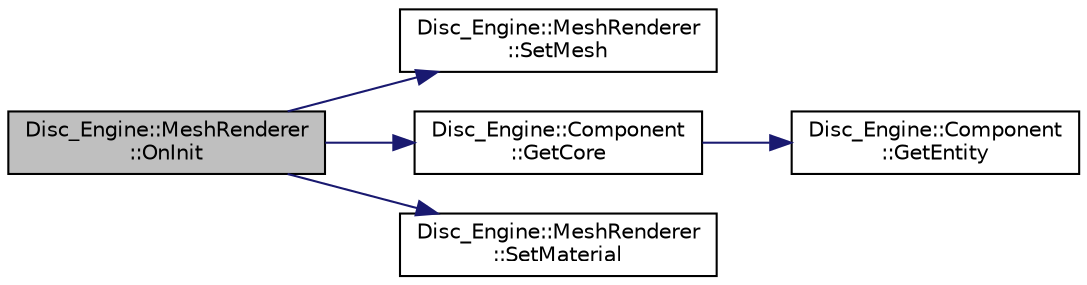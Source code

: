 digraph "Disc_Engine::MeshRenderer::OnInit"
{
  edge [fontname="Helvetica",fontsize="10",labelfontname="Helvetica",labelfontsize="10"];
  node [fontname="Helvetica",fontsize="10",shape=record];
  rankdir="LR";
  Node8 [label="Disc_Engine::MeshRenderer\l::OnInit",height=0.2,width=0.4,color="black", fillcolor="grey75", style="filled", fontcolor="black"];
  Node8 -> Node9 [color="midnightblue",fontsize="10",style="solid",fontname="Helvetica"];
  Node9 [label="Disc_Engine::MeshRenderer\l::SetMesh",height=0.2,width=0.4,color="black", fillcolor="white", style="filled",URL="$class_disc___engine_1_1_mesh_renderer.html#ab40ea6de71fb6f9ef7e40348ea13de5b"];
  Node8 -> Node10 [color="midnightblue",fontsize="10",style="solid",fontname="Helvetica"];
  Node10 [label="Disc_Engine::Component\l::GetCore",height=0.2,width=0.4,color="black", fillcolor="white", style="filled",URL="$class_disc___engine_1_1_component.html#a601ec93559ca1dd75c2c1ea13510594d"];
  Node10 -> Node11 [color="midnightblue",fontsize="10",style="solid",fontname="Helvetica"];
  Node11 [label="Disc_Engine::Component\l::GetEntity",height=0.2,width=0.4,color="black", fillcolor="white", style="filled",URL="$class_disc___engine_1_1_component.html#a746298ddfd39da5b191926aa8d8f6d95"];
  Node8 -> Node12 [color="midnightblue",fontsize="10",style="solid",fontname="Helvetica"];
  Node12 [label="Disc_Engine::MeshRenderer\l::SetMaterial",height=0.2,width=0.4,color="black", fillcolor="white", style="filled",URL="$class_disc___engine_1_1_mesh_renderer.html#ab6080999b90175c224b4590fabba3da2"];
}
